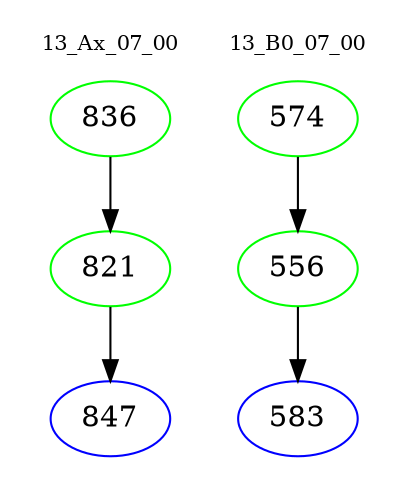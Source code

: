 digraph{
subgraph cluster_0 {
color = white
label = "13_Ax_07_00";
fontsize=10;
T0_836 [label="836", color="green"]
T0_836 -> T0_821 [color="black"]
T0_821 [label="821", color="green"]
T0_821 -> T0_847 [color="black"]
T0_847 [label="847", color="blue"]
}
subgraph cluster_1 {
color = white
label = "13_B0_07_00";
fontsize=10;
T1_574 [label="574", color="green"]
T1_574 -> T1_556 [color="black"]
T1_556 [label="556", color="green"]
T1_556 -> T1_583 [color="black"]
T1_583 [label="583", color="blue"]
}
}
